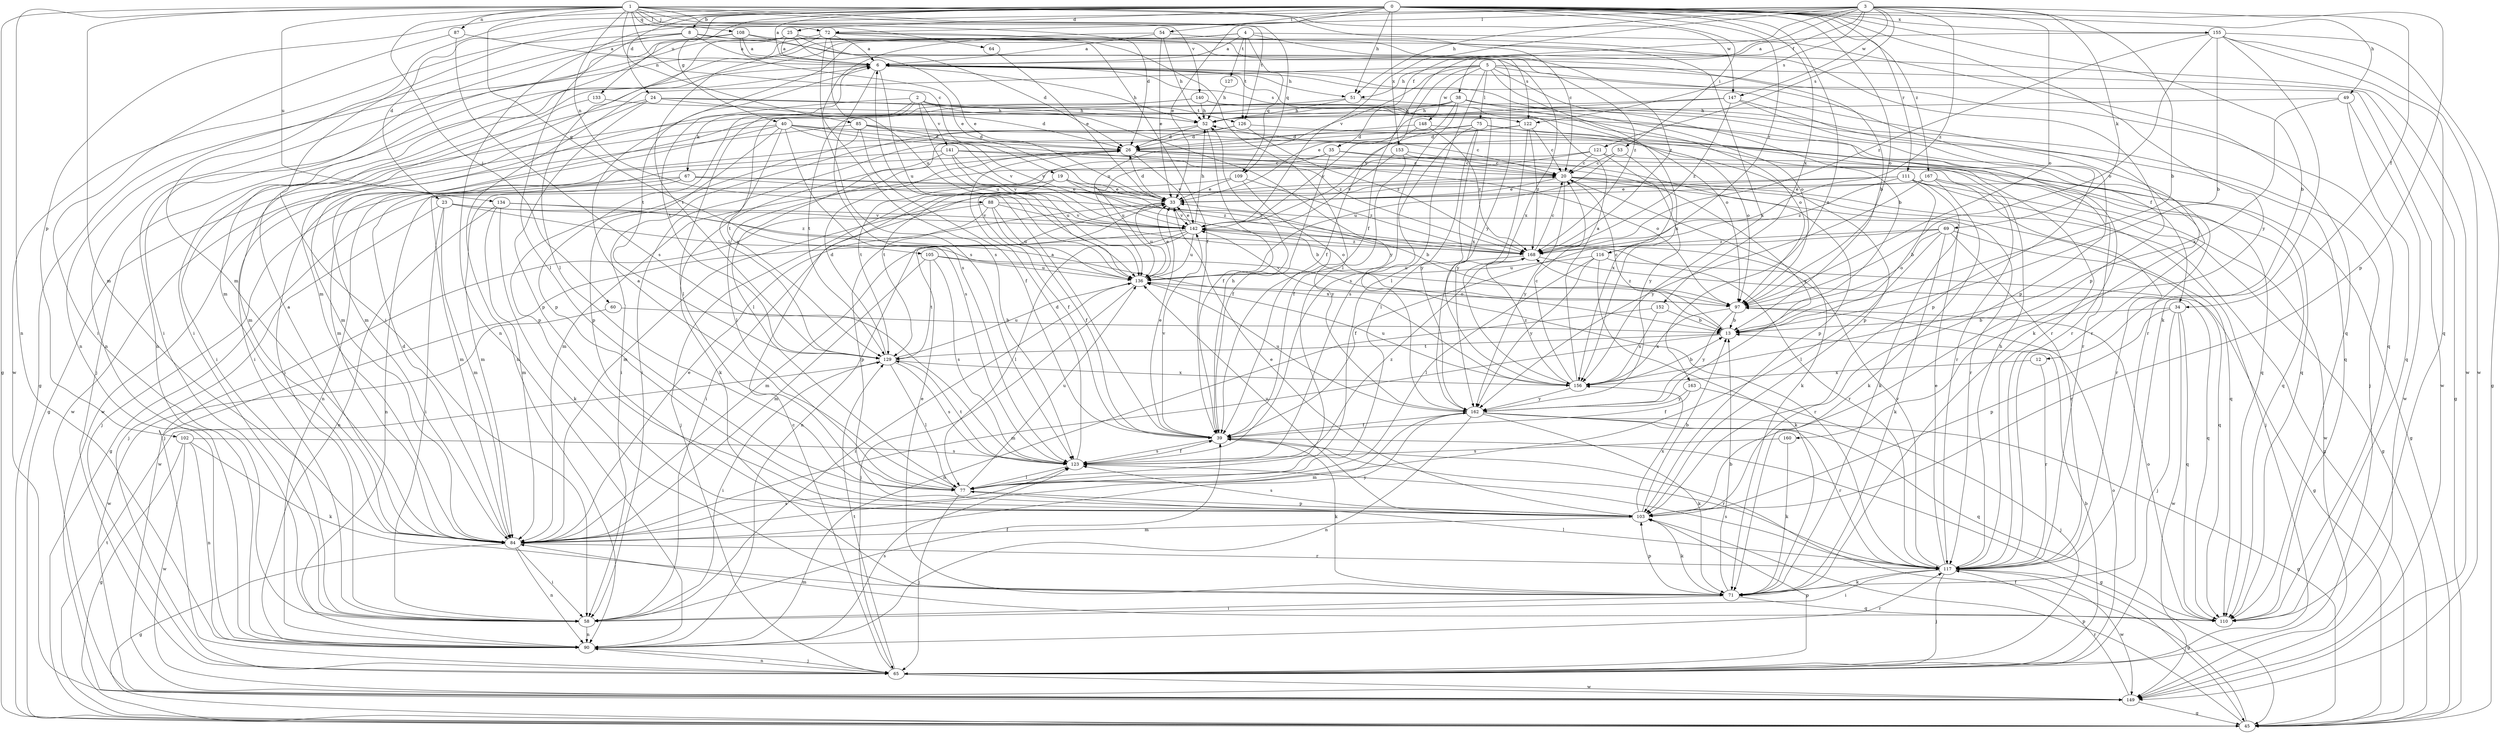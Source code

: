 strict digraph  {
0;
1;
2;
3;
4;
5;
6;
8;
12;
13;
19;
20;
23;
24;
25;
26;
33;
34;
35;
38;
39;
40;
45;
49;
51;
52;
53;
54;
58;
60;
64;
65;
67;
69;
71;
72;
75;
77;
84;
85;
87;
88;
90;
97;
102;
103;
105;
108;
109;
110;
111;
116;
117;
121;
122;
123;
126;
127;
129;
133;
134;
136;
140;
141;
142;
147;
148;
149;
152;
153;
155;
156;
160;
162;
163;
167;
168;
0 -> 6  [label=a];
0 -> 8  [label=b];
0 -> 12  [label=b];
0 -> 23  [label=d];
0 -> 24  [label=d];
0 -> 25  [label=d];
0 -> 33  [label=e];
0 -> 34  [label=f];
0 -> 40  [label=g];
0 -> 49  [label=h];
0 -> 51  [label=h];
0 -> 53  [label=i];
0 -> 54  [label=i];
0 -> 84  [label=m];
0 -> 97  [label=o];
0 -> 102  [label=p];
0 -> 111  [label=r];
0 -> 116  [label=r];
0 -> 133  [label=u];
0 -> 152  [label=x];
0 -> 153  [label=x];
0 -> 155  [label=x];
0 -> 160  [label=y];
0 -> 163  [label=z];
0 -> 167  [label=z];
1 -> 19  [label=c];
1 -> 20  [label=c];
1 -> 26  [label=d];
1 -> 45  [label=g];
1 -> 60  [label=j];
1 -> 64  [label=j];
1 -> 72  [label=l];
1 -> 84  [label=m];
1 -> 85  [label=n];
1 -> 87  [label=n];
1 -> 88  [label=n];
1 -> 90  [label=n];
1 -> 105  [label=q];
1 -> 108  [label=q];
1 -> 109  [label=q];
1 -> 126  [label=t];
1 -> 134  [label=u];
1 -> 140  [label=v];
1 -> 147  [label=w];
2 -> 34  [label=f];
2 -> 58  [label=i];
2 -> 67  [label=k];
2 -> 103  [label=p];
2 -> 126  [label=t];
2 -> 136  [label=u];
2 -> 141  [label=v];
2 -> 162  [label=y];
3 -> 13  [label=b];
3 -> 35  [label=f];
3 -> 38  [label=f];
3 -> 39  [label=f];
3 -> 51  [label=h];
3 -> 58  [label=i];
3 -> 69  [label=k];
3 -> 72  [label=l];
3 -> 90  [label=n];
3 -> 97  [label=o];
3 -> 103  [label=p];
3 -> 121  [label=s];
3 -> 122  [label=s];
3 -> 142  [label=v];
3 -> 147  [label=w];
3 -> 168  [label=z];
4 -> 6  [label=a];
4 -> 58  [label=i];
4 -> 90  [label=n];
4 -> 109  [label=q];
4 -> 110  [label=q];
4 -> 122  [label=s];
4 -> 126  [label=t];
4 -> 127  [label=t];
4 -> 129  [label=t];
5 -> 13  [label=b];
5 -> 39  [label=f];
5 -> 45  [label=g];
5 -> 51  [label=h];
5 -> 75  [label=l];
5 -> 77  [label=l];
5 -> 90  [label=n];
5 -> 103  [label=p];
5 -> 110  [label=q];
5 -> 136  [label=u];
5 -> 148  [label=w];
5 -> 156  [label=x];
6 -> 51  [label=h];
6 -> 52  [label=h];
6 -> 65  [label=j];
6 -> 71  [label=k];
6 -> 97  [label=o];
6 -> 122  [label=s];
6 -> 123  [label=s];
6 -> 129  [label=t];
6 -> 136  [label=u];
6 -> 149  [label=w];
8 -> 6  [label=a];
8 -> 13  [label=b];
8 -> 77  [label=l];
8 -> 90  [label=n];
8 -> 149  [label=w];
8 -> 156  [label=x];
12 -> 117  [label=r];
12 -> 156  [label=x];
13 -> 20  [label=c];
13 -> 84  [label=m];
13 -> 129  [label=t];
19 -> 13  [label=b];
19 -> 33  [label=e];
19 -> 39  [label=f];
19 -> 45  [label=g];
19 -> 168  [label=z];
20 -> 33  [label=e];
20 -> 45  [label=g];
20 -> 65  [label=j];
20 -> 71  [label=k];
20 -> 110  [label=q];
20 -> 117  [label=r];
20 -> 162  [label=y];
23 -> 58  [label=i];
23 -> 65  [label=j];
23 -> 84  [label=m];
23 -> 136  [label=u];
23 -> 142  [label=v];
23 -> 168  [label=z];
24 -> 26  [label=d];
24 -> 52  [label=h];
24 -> 58  [label=i];
24 -> 84  [label=m];
24 -> 103  [label=p];
24 -> 156  [label=x];
25 -> 6  [label=a];
25 -> 26  [label=d];
25 -> 33  [label=e];
25 -> 45  [label=g];
25 -> 77  [label=l];
25 -> 90  [label=n];
25 -> 103  [label=p];
25 -> 168  [label=z];
26 -> 20  [label=c];
26 -> 77  [label=l];
26 -> 97  [label=o];
26 -> 110  [label=q];
26 -> 142  [label=v];
33 -> 26  [label=d];
33 -> 90  [label=n];
33 -> 136  [label=u];
33 -> 142  [label=v];
34 -> 13  [label=b];
34 -> 65  [label=j];
34 -> 103  [label=p];
34 -> 110  [label=q];
34 -> 149  [label=w];
35 -> 20  [label=c];
35 -> 39  [label=f];
35 -> 129  [label=t];
35 -> 136  [label=u];
35 -> 162  [label=y];
38 -> 52  [label=h];
38 -> 65  [label=j];
38 -> 84  [label=m];
38 -> 97  [label=o];
38 -> 110  [label=q];
38 -> 117  [label=r];
38 -> 123  [label=s];
38 -> 129  [label=t];
38 -> 142  [label=v];
39 -> 6  [label=a];
39 -> 33  [label=e];
39 -> 45  [label=g];
39 -> 52  [label=h];
39 -> 71  [label=k];
39 -> 117  [label=r];
39 -> 123  [label=s];
39 -> 142  [label=v];
40 -> 26  [label=d];
40 -> 58  [label=i];
40 -> 103  [label=p];
40 -> 110  [label=q];
40 -> 123  [label=s];
40 -> 129  [label=t];
40 -> 142  [label=v];
40 -> 149  [label=w];
40 -> 168  [label=z];
45 -> 39  [label=f];
45 -> 103  [label=p];
45 -> 129  [label=t];
49 -> 52  [label=h];
49 -> 110  [label=q];
49 -> 149  [label=w];
49 -> 156  [label=x];
51 -> 52  [label=h];
51 -> 117  [label=r];
51 -> 129  [label=t];
52 -> 26  [label=d];
52 -> 39  [label=f];
52 -> 58  [label=i];
53 -> 20  [label=c];
53 -> 136  [label=u];
53 -> 156  [label=x];
54 -> 6  [label=a];
54 -> 33  [label=e];
54 -> 52  [label=h];
54 -> 123  [label=s];
54 -> 156  [label=x];
58 -> 39  [label=f];
58 -> 90  [label=n];
60 -> 13  [label=b];
60 -> 149  [label=w];
64 -> 33  [label=e];
65 -> 13  [label=b];
65 -> 20  [label=c];
65 -> 90  [label=n];
65 -> 97  [label=o];
65 -> 103  [label=p];
65 -> 129  [label=t];
65 -> 149  [label=w];
67 -> 13  [label=b];
67 -> 33  [label=e];
67 -> 65  [label=j];
67 -> 84  [label=m];
67 -> 90  [label=n];
67 -> 168  [label=z];
69 -> 39  [label=f];
69 -> 71  [label=k];
69 -> 77  [label=l];
69 -> 97  [label=o];
69 -> 110  [label=q];
69 -> 117  [label=r];
69 -> 168  [label=z];
71 -> 13  [label=b];
71 -> 33  [label=e];
71 -> 58  [label=i];
71 -> 103  [label=p];
71 -> 110  [label=q];
72 -> 6  [label=a];
72 -> 39  [label=f];
72 -> 77  [label=l];
72 -> 84  [label=m];
72 -> 123  [label=s];
72 -> 129  [label=t];
72 -> 136  [label=u];
72 -> 149  [label=w];
75 -> 26  [label=d];
75 -> 58  [label=i];
75 -> 77  [label=l];
75 -> 97  [label=o];
75 -> 117  [label=r];
75 -> 123  [label=s];
75 -> 162  [label=y];
77 -> 6  [label=a];
77 -> 65  [label=j];
77 -> 103  [label=p];
77 -> 136  [label=u];
84 -> 6  [label=a];
84 -> 26  [label=d];
84 -> 33  [label=e];
84 -> 45  [label=g];
84 -> 58  [label=i];
84 -> 90  [label=n];
84 -> 117  [label=r];
84 -> 123  [label=s];
84 -> 162  [label=y];
85 -> 20  [label=c];
85 -> 26  [label=d];
85 -> 39  [label=f];
85 -> 103  [label=p];
85 -> 142  [label=v];
85 -> 149  [label=w];
87 -> 6  [label=a];
87 -> 58  [label=i];
87 -> 123  [label=s];
88 -> 39  [label=f];
88 -> 65  [label=j];
88 -> 97  [label=o];
88 -> 103  [label=p];
88 -> 136  [label=u];
88 -> 142  [label=v];
90 -> 65  [label=j];
90 -> 117  [label=r];
90 -> 123  [label=s];
97 -> 13  [label=b];
97 -> 142  [label=v];
97 -> 156  [label=x];
97 -> 162  [label=y];
97 -> 168  [label=z];
102 -> 45  [label=g];
102 -> 71  [label=k];
102 -> 90  [label=n];
102 -> 123  [label=s];
102 -> 149  [label=w];
103 -> 13  [label=b];
103 -> 33  [label=e];
103 -> 71  [label=k];
103 -> 84  [label=m];
103 -> 123  [label=s];
103 -> 136  [label=u];
103 -> 156  [label=x];
105 -> 84  [label=m];
105 -> 117  [label=r];
105 -> 123  [label=s];
105 -> 129  [label=t];
105 -> 136  [label=u];
108 -> 6  [label=a];
108 -> 33  [label=e];
108 -> 58  [label=i];
108 -> 84  [label=m];
108 -> 162  [label=y];
108 -> 168  [label=z];
109 -> 33  [label=e];
109 -> 84  [label=m];
109 -> 162  [label=y];
109 -> 168  [label=z];
110 -> 84  [label=m];
110 -> 97  [label=o];
111 -> 13  [label=b];
111 -> 33  [label=e];
111 -> 45  [label=g];
111 -> 58  [label=i];
111 -> 65  [label=j];
111 -> 71  [label=k];
111 -> 168  [label=z];
116 -> 45  [label=g];
116 -> 71  [label=k];
116 -> 77  [label=l];
116 -> 136  [label=u];
116 -> 162  [label=y];
117 -> 33  [label=e];
117 -> 45  [label=g];
117 -> 52  [label=h];
117 -> 58  [label=i];
117 -> 65  [label=j];
117 -> 71  [label=k];
117 -> 77  [label=l];
117 -> 123  [label=s];
117 -> 142  [label=v];
117 -> 149  [label=w];
121 -> 20  [label=c];
121 -> 45  [label=g];
121 -> 84  [label=m];
121 -> 129  [label=t];
121 -> 162  [label=y];
122 -> 20  [label=c];
122 -> 26  [label=d];
122 -> 77  [label=l];
122 -> 162  [label=y];
122 -> 168  [label=z];
123 -> 26  [label=d];
123 -> 39  [label=f];
123 -> 77  [label=l];
123 -> 129  [label=t];
123 -> 168  [label=z];
126 -> 26  [label=d];
126 -> 84  [label=m];
126 -> 110  [label=q];
126 -> 168  [label=z];
127 -> 52  [label=h];
129 -> 26  [label=d];
129 -> 58  [label=i];
129 -> 77  [label=l];
129 -> 123  [label=s];
129 -> 136  [label=u];
129 -> 156  [label=x];
133 -> 52  [label=h];
133 -> 84  [label=m];
134 -> 71  [label=k];
134 -> 84  [label=m];
134 -> 90  [label=n];
134 -> 142  [label=v];
134 -> 156  [label=x];
136 -> 33  [label=e];
136 -> 58  [label=i];
136 -> 65  [label=j];
136 -> 97  [label=o];
140 -> 45  [label=g];
140 -> 52  [label=h];
140 -> 77  [label=l];
140 -> 97  [label=o];
140 -> 117  [label=r];
141 -> 20  [label=c];
141 -> 71  [label=k];
141 -> 90  [label=n];
141 -> 117  [label=r];
141 -> 136  [label=u];
141 -> 142  [label=v];
142 -> 33  [label=e];
142 -> 52  [label=h];
142 -> 77  [label=l];
142 -> 84  [label=m];
142 -> 117  [label=r];
142 -> 136  [label=u];
142 -> 149  [label=w];
142 -> 168  [label=z];
147 -> 33  [label=e];
147 -> 52  [label=h];
147 -> 103  [label=p];
147 -> 117  [label=r];
147 -> 168  [label=z];
148 -> 26  [label=d];
148 -> 103  [label=p];
148 -> 142  [label=v];
148 -> 168  [label=z];
149 -> 45  [label=g];
149 -> 117  [label=r];
152 -> 13  [label=b];
152 -> 90  [label=n];
152 -> 156  [label=x];
153 -> 20  [label=c];
153 -> 39  [label=f];
153 -> 103  [label=p];
153 -> 142  [label=v];
155 -> 6  [label=a];
155 -> 13  [label=b];
155 -> 45  [label=g];
155 -> 71  [label=k];
155 -> 97  [label=o];
155 -> 110  [label=q];
155 -> 149  [label=w];
155 -> 168  [label=z];
156 -> 6  [label=a];
156 -> 13  [label=b];
156 -> 20  [label=c];
156 -> 136  [label=u];
156 -> 162  [label=y];
156 -> 168  [label=z];
160 -> 71  [label=k];
160 -> 123  [label=s];
162 -> 39  [label=f];
162 -> 45  [label=g];
162 -> 71  [label=k];
162 -> 84  [label=m];
162 -> 90  [label=n];
162 -> 110  [label=q];
162 -> 117  [label=r];
162 -> 136  [label=u];
163 -> 39  [label=f];
163 -> 65  [label=j];
163 -> 162  [label=y];
167 -> 33  [label=e];
167 -> 71  [label=k];
167 -> 84  [label=m];
167 -> 117  [label=r];
167 -> 149  [label=w];
167 -> 162  [label=y];
168 -> 20  [label=c];
168 -> 110  [label=q];
168 -> 136  [label=u];
}
